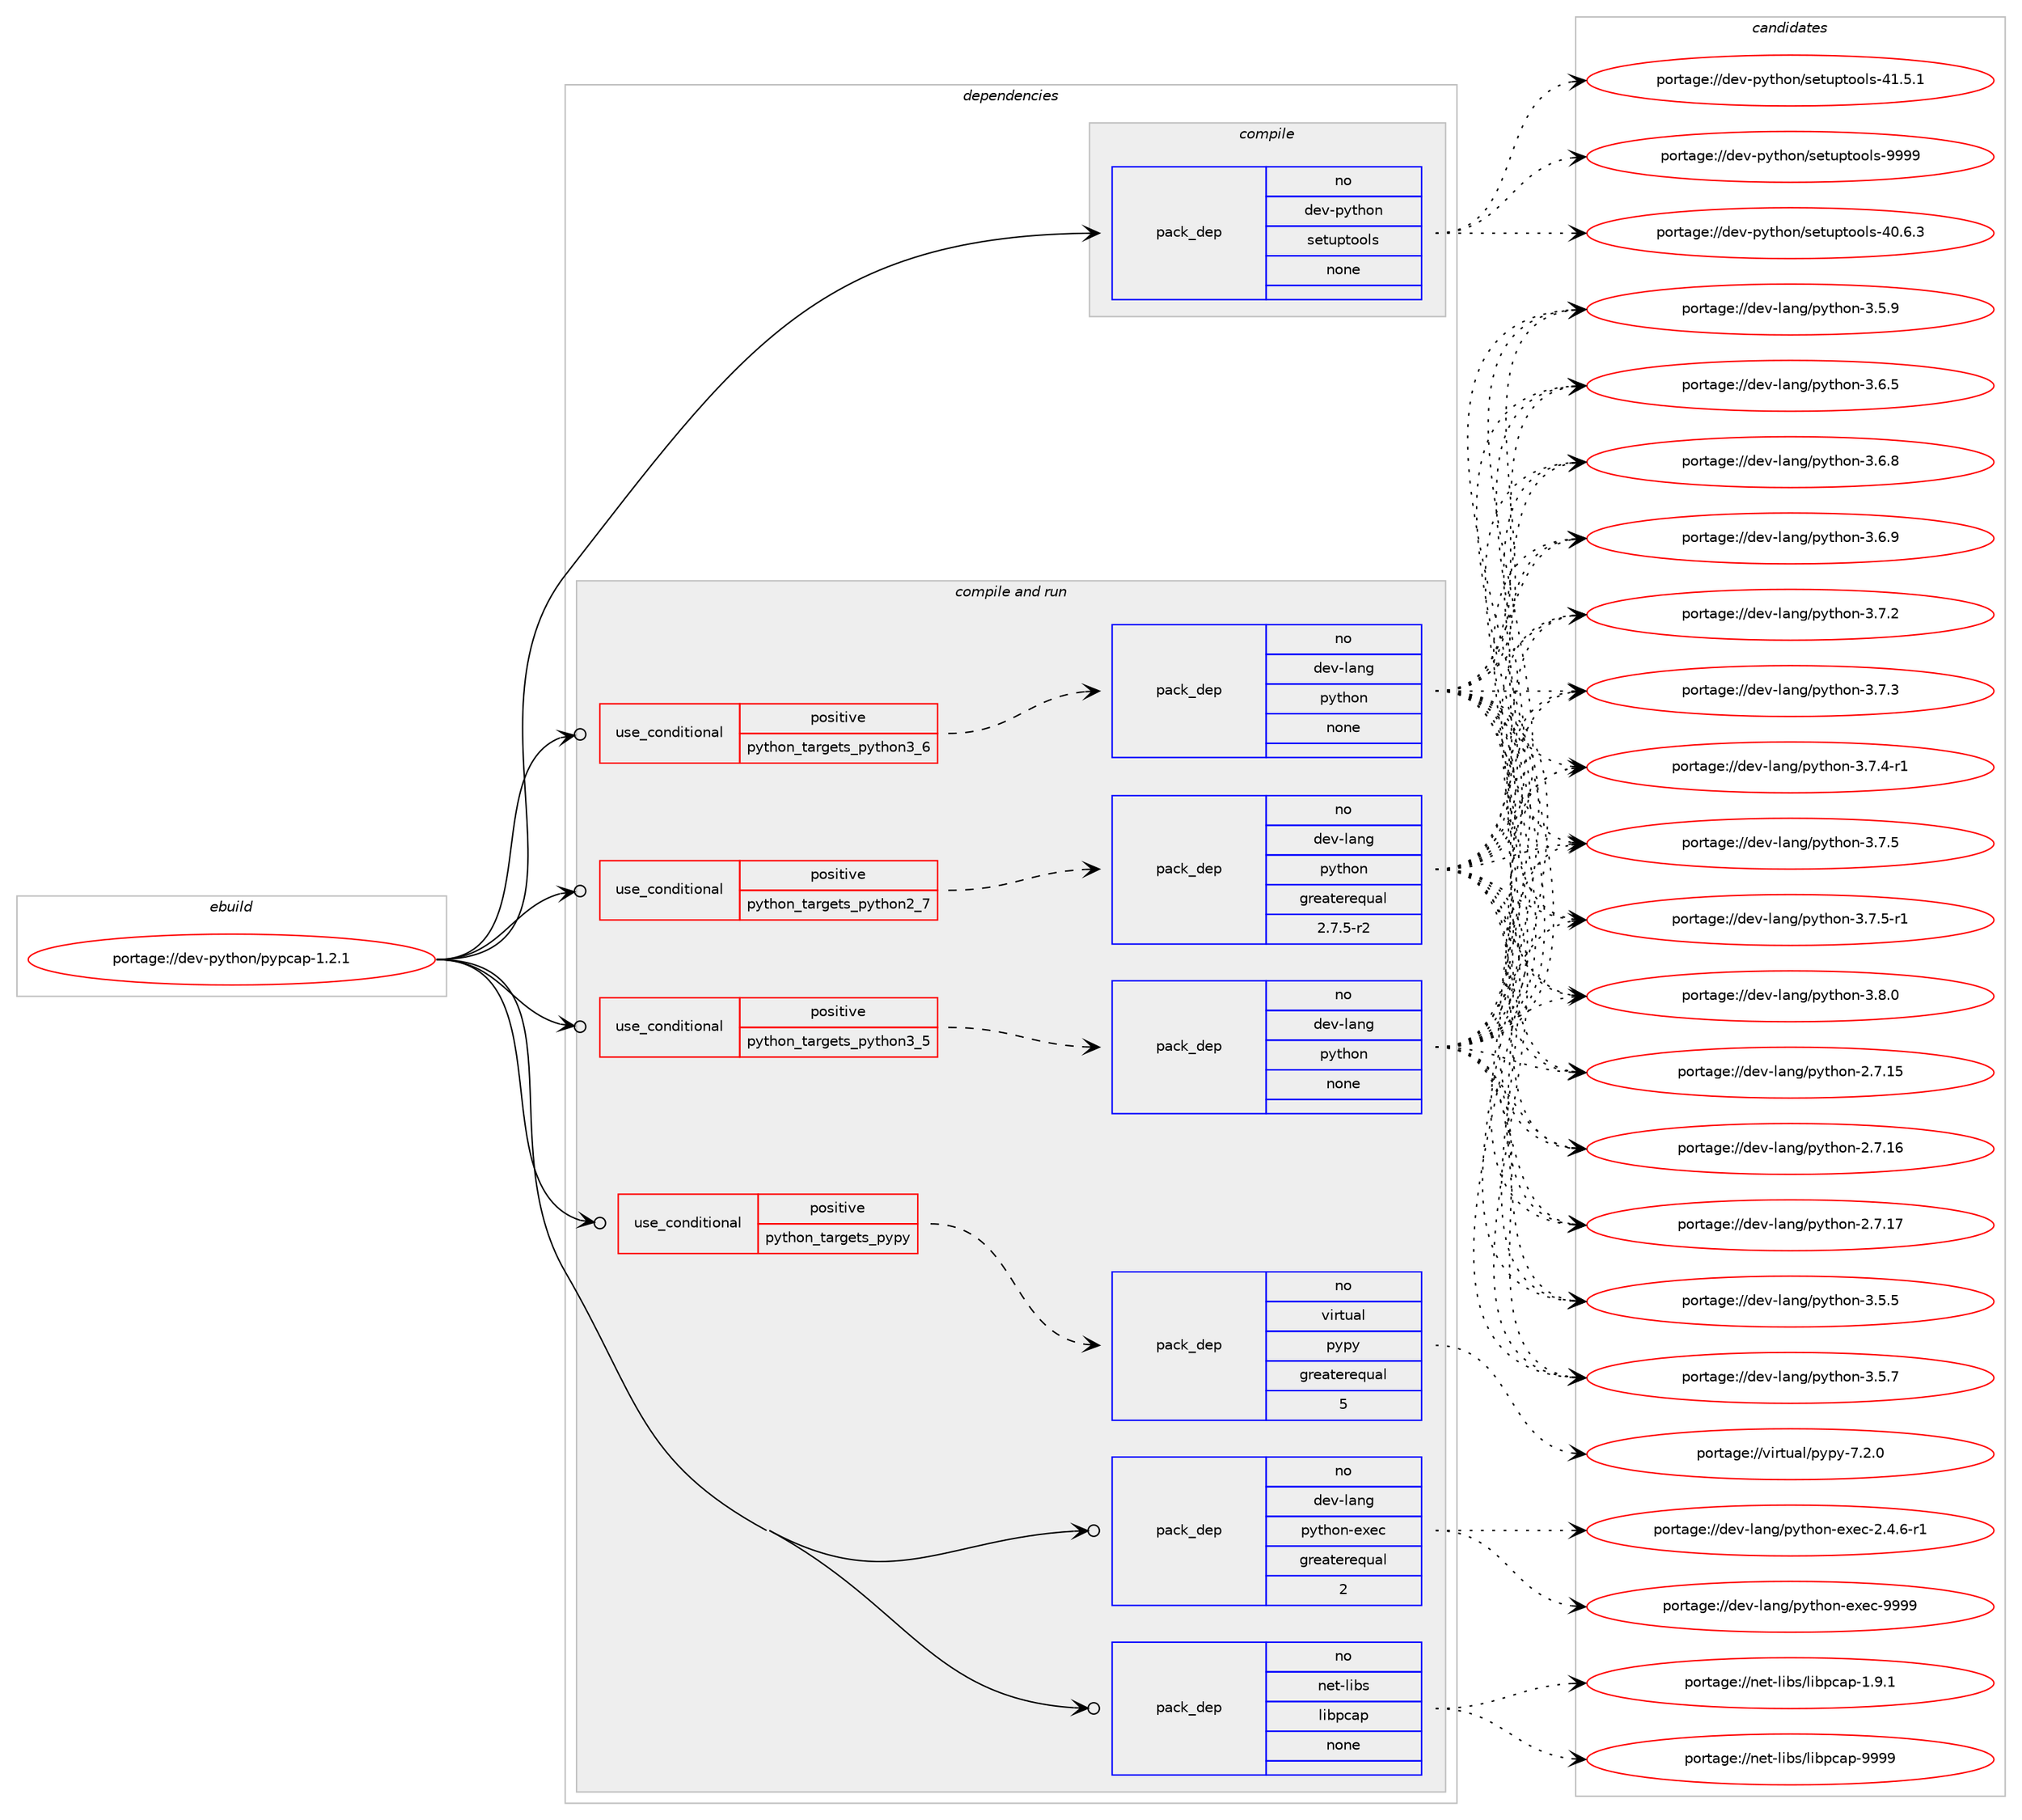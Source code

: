 digraph prolog {

# *************
# Graph options
# *************

newrank=true;
concentrate=true;
compound=true;
graph [rankdir=LR,fontname=Helvetica,fontsize=10,ranksep=1.5];#, ranksep=2.5, nodesep=0.2];
edge  [arrowhead=vee];
node  [fontname=Helvetica,fontsize=10];

# **********
# The ebuild
# **********

subgraph cluster_leftcol {
color=gray;
rank=same;
label=<<i>ebuild</i>>;
id [label="portage://dev-python/pypcap-1.2.1", color=red, width=4, href="../dev-python/pypcap-1.2.1.svg"];
}

# ****************
# The dependencies
# ****************

subgraph cluster_midcol {
color=gray;
label=<<i>dependencies</i>>;
subgraph cluster_compile {
fillcolor="#eeeeee";
style=filled;
label=<<i>compile</i>>;
subgraph pack123511 {
dependency162686 [label=<<TABLE BORDER="0" CELLBORDER="1" CELLSPACING="0" CELLPADDING="4" WIDTH="220"><TR><TD ROWSPAN="6" CELLPADDING="30">pack_dep</TD></TR><TR><TD WIDTH="110">no</TD></TR><TR><TD>dev-python</TD></TR><TR><TD>setuptools</TD></TR><TR><TD>none</TD></TR><TR><TD></TD></TR></TABLE>>, shape=none, color=blue];
}
id:e -> dependency162686:w [weight=20,style="solid",arrowhead="vee"];
}
subgraph cluster_compileandrun {
fillcolor="#eeeeee";
style=filled;
label=<<i>compile and run</i>>;
subgraph cond35805 {
dependency162687 [label=<<TABLE BORDER="0" CELLBORDER="1" CELLSPACING="0" CELLPADDING="4"><TR><TD ROWSPAN="3" CELLPADDING="10">use_conditional</TD></TR><TR><TD>positive</TD></TR><TR><TD>python_targets_pypy</TD></TR></TABLE>>, shape=none, color=red];
subgraph pack123512 {
dependency162688 [label=<<TABLE BORDER="0" CELLBORDER="1" CELLSPACING="0" CELLPADDING="4" WIDTH="220"><TR><TD ROWSPAN="6" CELLPADDING="30">pack_dep</TD></TR><TR><TD WIDTH="110">no</TD></TR><TR><TD>virtual</TD></TR><TR><TD>pypy</TD></TR><TR><TD>greaterequal</TD></TR><TR><TD>5</TD></TR></TABLE>>, shape=none, color=blue];
}
dependency162687:e -> dependency162688:w [weight=20,style="dashed",arrowhead="vee"];
}
id:e -> dependency162687:w [weight=20,style="solid",arrowhead="odotvee"];
subgraph cond35806 {
dependency162689 [label=<<TABLE BORDER="0" CELLBORDER="1" CELLSPACING="0" CELLPADDING="4"><TR><TD ROWSPAN="3" CELLPADDING="10">use_conditional</TD></TR><TR><TD>positive</TD></TR><TR><TD>python_targets_python2_7</TD></TR></TABLE>>, shape=none, color=red];
subgraph pack123513 {
dependency162690 [label=<<TABLE BORDER="0" CELLBORDER="1" CELLSPACING="0" CELLPADDING="4" WIDTH="220"><TR><TD ROWSPAN="6" CELLPADDING="30">pack_dep</TD></TR><TR><TD WIDTH="110">no</TD></TR><TR><TD>dev-lang</TD></TR><TR><TD>python</TD></TR><TR><TD>greaterequal</TD></TR><TR><TD>2.7.5-r2</TD></TR></TABLE>>, shape=none, color=blue];
}
dependency162689:e -> dependency162690:w [weight=20,style="dashed",arrowhead="vee"];
}
id:e -> dependency162689:w [weight=20,style="solid",arrowhead="odotvee"];
subgraph cond35807 {
dependency162691 [label=<<TABLE BORDER="0" CELLBORDER="1" CELLSPACING="0" CELLPADDING="4"><TR><TD ROWSPAN="3" CELLPADDING="10">use_conditional</TD></TR><TR><TD>positive</TD></TR><TR><TD>python_targets_python3_5</TD></TR></TABLE>>, shape=none, color=red];
subgraph pack123514 {
dependency162692 [label=<<TABLE BORDER="0" CELLBORDER="1" CELLSPACING="0" CELLPADDING="4" WIDTH="220"><TR><TD ROWSPAN="6" CELLPADDING="30">pack_dep</TD></TR><TR><TD WIDTH="110">no</TD></TR><TR><TD>dev-lang</TD></TR><TR><TD>python</TD></TR><TR><TD>none</TD></TR><TR><TD></TD></TR></TABLE>>, shape=none, color=blue];
}
dependency162691:e -> dependency162692:w [weight=20,style="dashed",arrowhead="vee"];
}
id:e -> dependency162691:w [weight=20,style="solid",arrowhead="odotvee"];
subgraph cond35808 {
dependency162693 [label=<<TABLE BORDER="0" CELLBORDER="1" CELLSPACING="0" CELLPADDING="4"><TR><TD ROWSPAN="3" CELLPADDING="10">use_conditional</TD></TR><TR><TD>positive</TD></TR><TR><TD>python_targets_python3_6</TD></TR></TABLE>>, shape=none, color=red];
subgraph pack123515 {
dependency162694 [label=<<TABLE BORDER="0" CELLBORDER="1" CELLSPACING="0" CELLPADDING="4" WIDTH="220"><TR><TD ROWSPAN="6" CELLPADDING="30">pack_dep</TD></TR><TR><TD WIDTH="110">no</TD></TR><TR><TD>dev-lang</TD></TR><TR><TD>python</TD></TR><TR><TD>none</TD></TR><TR><TD></TD></TR></TABLE>>, shape=none, color=blue];
}
dependency162693:e -> dependency162694:w [weight=20,style="dashed",arrowhead="vee"];
}
id:e -> dependency162693:w [weight=20,style="solid",arrowhead="odotvee"];
subgraph pack123516 {
dependency162695 [label=<<TABLE BORDER="0" CELLBORDER="1" CELLSPACING="0" CELLPADDING="4" WIDTH="220"><TR><TD ROWSPAN="6" CELLPADDING="30">pack_dep</TD></TR><TR><TD WIDTH="110">no</TD></TR><TR><TD>dev-lang</TD></TR><TR><TD>python-exec</TD></TR><TR><TD>greaterequal</TD></TR><TR><TD>2</TD></TR></TABLE>>, shape=none, color=blue];
}
id:e -> dependency162695:w [weight=20,style="solid",arrowhead="odotvee"];
subgraph pack123517 {
dependency162696 [label=<<TABLE BORDER="0" CELLBORDER="1" CELLSPACING="0" CELLPADDING="4" WIDTH="220"><TR><TD ROWSPAN="6" CELLPADDING="30">pack_dep</TD></TR><TR><TD WIDTH="110">no</TD></TR><TR><TD>net-libs</TD></TR><TR><TD>libpcap</TD></TR><TR><TD>none</TD></TR><TR><TD></TD></TR></TABLE>>, shape=none, color=blue];
}
id:e -> dependency162696:w [weight=20,style="solid",arrowhead="odotvee"];
}
subgraph cluster_run {
fillcolor="#eeeeee";
style=filled;
label=<<i>run</i>>;
}
}

# **************
# The candidates
# **************

subgraph cluster_choices {
rank=same;
color=gray;
label=<<i>candidates</i>>;

subgraph choice123511 {
color=black;
nodesep=1;
choiceportage100101118451121211161041111104711510111611711211611111110811545524846544651 [label="portage://dev-python/setuptools-40.6.3", color=red, width=4,href="../dev-python/setuptools-40.6.3.svg"];
choiceportage100101118451121211161041111104711510111611711211611111110811545524946534649 [label="portage://dev-python/setuptools-41.5.1", color=red, width=4,href="../dev-python/setuptools-41.5.1.svg"];
choiceportage10010111845112121116104111110471151011161171121161111111081154557575757 [label="portage://dev-python/setuptools-9999", color=red, width=4,href="../dev-python/setuptools-9999.svg"];
dependency162686:e -> choiceportage100101118451121211161041111104711510111611711211611111110811545524846544651:w [style=dotted,weight="100"];
dependency162686:e -> choiceportage100101118451121211161041111104711510111611711211611111110811545524946534649:w [style=dotted,weight="100"];
dependency162686:e -> choiceportage10010111845112121116104111110471151011161171121161111111081154557575757:w [style=dotted,weight="100"];
}
subgraph choice123512 {
color=black;
nodesep=1;
choiceportage1181051141161179710847112121112121455546504648 [label="portage://virtual/pypy-7.2.0", color=red, width=4,href="../virtual/pypy-7.2.0.svg"];
dependency162688:e -> choiceportage1181051141161179710847112121112121455546504648:w [style=dotted,weight="100"];
}
subgraph choice123513 {
color=black;
nodesep=1;
choiceportage10010111845108971101034711212111610411111045504655464953 [label="portage://dev-lang/python-2.7.15", color=red, width=4,href="../dev-lang/python-2.7.15.svg"];
choiceportage10010111845108971101034711212111610411111045504655464954 [label="portage://dev-lang/python-2.7.16", color=red, width=4,href="../dev-lang/python-2.7.16.svg"];
choiceportage10010111845108971101034711212111610411111045504655464955 [label="portage://dev-lang/python-2.7.17", color=red, width=4,href="../dev-lang/python-2.7.17.svg"];
choiceportage100101118451089711010347112121116104111110455146534653 [label="portage://dev-lang/python-3.5.5", color=red, width=4,href="../dev-lang/python-3.5.5.svg"];
choiceportage100101118451089711010347112121116104111110455146534655 [label="portage://dev-lang/python-3.5.7", color=red, width=4,href="../dev-lang/python-3.5.7.svg"];
choiceportage100101118451089711010347112121116104111110455146534657 [label="portage://dev-lang/python-3.5.9", color=red, width=4,href="../dev-lang/python-3.5.9.svg"];
choiceportage100101118451089711010347112121116104111110455146544653 [label="portage://dev-lang/python-3.6.5", color=red, width=4,href="../dev-lang/python-3.6.5.svg"];
choiceportage100101118451089711010347112121116104111110455146544656 [label="portage://dev-lang/python-3.6.8", color=red, width=4,href="../dev-lang/python-3.6.8.svg"];
choiceportage100101118451089711010347112121116104111110455146544657 [label="portage://dev-lang/python-3.6.9", color=red, width=4,href="../dev-lang/python-3.6.9.svg"];
choiceportage100101118451089711010347112121116104111110455146554650 [label="portage://dev-lang/python-3.7.2", color=red, width=4,href="../dev-lang/python-3.7.2.svg"];
choiceportage100101118451089711010347112121116104111110455146554651 [label="portage://dev-lang/python-3.7.3", color=red, width=4,href="../dev-lang/python-3.7.3.svg"];
choiceportage1001011184510897110103471121211161041111104551465546524511449 [label="portage://dev-lang/python-3.7.4-r1", color=red, width=4,href="../dev-lang/python-3.7.4-r1.svg"];
choiceportage100101118451089711010347112121116104111110455146554653 [label="portage://dev-lang/python-3.7.5", color=red, width=4,href="../dev-lang/python-3.7.5.svg"];
choiceportage1001011184510897110103471121211161041111104551465546534511449 [label="portage://dev-lang/python-3.7.5-r1", color=red, width=4,href="../dev-lang/python-3.7.5-r1.svg"];
choiceportage100101118451089711010347112121116104111110455146564648 [label="portage://dev-lang/python-3.8.0", color=red, width=4,href="../dev-lang/python-3.8.0.svg"];
dependency162690:e -> choiceportage10010111845108971101034711212111610411111045504655464953:w [style=dotted,weight="100"];
dependency162690:e -> choiceportage10010111845108971101034711212111610411111045504655464954:w [style=dotted,weight="100"];
dependency162690:e -> choiceportage10010111845108971101034711212111610411111045504655464955:w [style=dotted,weight="100"];
dependency162690:e -> choiceportage100101118451089711010347112121116104111110455146534653:w [style=dotted,weight="100"];
dependency162690:e -> choiceportage100101118451089711010347112121116104111110455146534655:w [style=dotted,weight="100"];
dependency162690:e -> choiceportage100101118451089711010347112121116104111110455146534657:w [style=dotted,weight="100"];
dependency162690:e -> choiceportage100101118451089711010347112121116104111110455146544653:w [style=dotted,weight="100"];
dependency162690:e -> choiceportage100101118451089711010347112121116104111110455146544656:w [style=dotted,weight="100"];
dependency162690:e -> choiceportage100101118451089711010347112121116104111110455146544657:w [style=dotted,weight="100"];
dependency162690:e -> choiceportage100101118451089711010347112121116104111110455146554650:w [style=dotted,weight="100"];
dependency162690:e -> choiceportage100101118451089711010347112121116104111110455146554651:w [style=dotted,weight="100"];
dependency162690:e -> choiceportage1001011184510897110103471121211161041111104551465546524511449:w [style=dotted,weight="100"];
dependency162690:e -> choiceportage100101118451089711010347112121116104111110455146554653:w [style=dotted,weight="100"];
dependency162690:e -> choiceportage1001011184510897110103471121211161041111104551465546534511449:w [style=dotted,weight="100"];
dependency162690:e -> choiceportage100101118451089711010347112121116104111110455146564648:w [style=dotted,weight="100"];
}
subgraph choice123514 {
color=black;
nodesep=1;
choiceportage10010111845108971101034711212111610411111045504655464953 [label="portage://dev-lang/python-2.7.15", color=red, width=4,href="../dev-lang/python-2.7.15.svg"];
choiceportage10010111845108971101034711212111610411111045504655464954 [label="portage://dev-lang/python-2.7.16", color=red, width=4,href="../dev-lang/python-2.7.16.svg"];
choiceportage10010111845108971101034711212111610411111045504655464955 [label="portage://dev-lang/python-2.7.17", color=red, width=4,href="../dev-lang/python-2.7.17.svg"];
choiceportage100101118451089711010347112121116104111110455146534653 [label="portage://dev-lang/python-3.5.5", color=red, width=4,href="../dev-lang/python-3.5.5.svg"];
choiceportage100101118451089711010347112121116104111110455146534655 [label="portage://dev-lang/python-3.5.7", color=red, width=4,href="../dev-lang/python-3.5.7.svg"];
choiceportage100101118451089711010347112121116104111110455146534657 [label="portage://dev-lang/python-3.5.9", color=red, width=4,href="../dev-lang/python-3.5.9.svg"];
choiceportage100101118451089711010347112121116104111110455146544653 [label="portage://dev-lang/python-3.6.5", color=red, width=4,href="../dev-lang/python-3.6.5.svg"];
choiceportage100101118451089711010347112121116104111110455146544656 [label="portage://dev-lang/python-3.6.8", color=red, width=4,href="../dev-lang/python-3.6.8.svg"];
choiceportage100101118451089711010347112121116104111110455146544657 [label="portage://dev-lang/python-3.6.9", color=red, width=4,href="../dev-lang/python-3.6.9.svg"];
choiceportage100101118451089711010347112121116104111110455146554650 [label="portage://dev-lang/python-3.7.2", color=red, width=4,href="../dev-lang/python-3.7.2.svg"];
choiceportage100101118451089711010347112121116104111110455146554651 [label="portage://dev-lang/python-3.7.3", color=red, width=4,href="../dev-lang/python-3.7.3.svg"];
choiceportage1001011184510897110103471121211161041111104551465546524511449 [label="portage://dev-lang/python-3.7.4-r1", color=red, width=4,href="../dev-lang/python-3.7.4-r1.svg"];
choiceportage100101118451089711010347112121116104111110455146554653 [label="portage://dev-lang/python-3.7.5", color=red, width=4,href="../dev-lang/python-3.7.5.svg"];
choiceportage1001011184510897110103471121211161041111104551465546534511449 [label="portage://dev-lang/python-3.7.5-r1", color=red, width=4,href="../dev-lang/python-3.7.5-r1.svg"];
choiceportage100101118451089711010347112121116104111110455146564648 [label="portage://dev-lang/python-3.8.0", color=red, width=4,href="../dev-lang/python-3.8.0.svg"];
dependency162692:e -> choiceportage10010111845108971101034711212111610411111045504655464953:w [style=dotted,weight="100"];
dependency162692:e -> choiceportage10010111845108971101034711212111610411111045504655464954:w [style=dotted,weight="100"];
dependency162692:e -> choiceportage10010111845108971101034711212111610411111045504655464955:w [style=dotted,weight="100"];
dependency162692:e -> choiceportage100101118451089711010347112121116104111110455146534653:w [style=dotted,weight="100"];
dependency162692:e -> choiceportage100101118451089711010347112121116104111110455146534655:w [style=dotted,weight="100"];
dependency162692:e -> choiceportage100101118451089711010347112121116104111110455146534657:w [style=dotted,weight="100"];
dependency162692:e -> choiceportage100101118451089711010347112121116104111110455146544653:w [style=dotted,weight="100"];
dependency162692:e -> choiceportage100101118451089711010347112121116104111110455146544656:w [style=dotted,weight="100"];
dependency162692:e -> choiceportage100101118451089711010347112121116104111110455146544657:w [style=dotted,weight="100"];
dependency162692:e -> choiceportage100101118451089711010347112121116104111110455146554650:w [style=dotted,weight="100"];
dependency162692:e -> choiceportage100101118451089711010347112121116104111110455146554651:w [style=dotted,weight="100"];
dependency162692:e -> choiceportage1001011184510897110103471121211161041111104551465546524511449:w [style=dotted,weight="100"];
dependency162692:e -> choiceportage100101118451089711010347112121116104111110455146554653:w [style=dotted,weight="100"];
dependency162692:e -> choiceportage1001011184510897110103471121211161041111104551465546534511449:w [style=dotted,weight="100"];
dependency162692:e -> choiceportage100101118451089711010347112121116104111110455146564648:w [style=dotted,weight="100"];
}
subgraph choice123515 {
color=black;
nodesep=1;
choiceportage10010111845108971101034711212111610411111045504655464953 [label="portage://dev-lang/python-2.7.15", color=red, width=4,href="../dev-lang/python-2.7.15.svg"];
choiceportage10010111845108971101034711212111610411111045504655464954 [label="portage://dev-lang/python-2.7.16", color=red, width=4,href="../dev-lang/python-2.7.16.svg"];
choiceportage10010111845108971101034711212111610411111045504655464955 [label="portage://dev-lang/python-2.7.17", color=red, width=4,href="../dev-lang/python-2.7.17.svg"];
choiceportage100101118451089711010347112121116104111110455146534653 [label="portage://dev-lang/python-3.5.5", color=red, width=4,href="../dev-lang/python-3.5.5.svg"];
choiceportage100101118451089711010347112121116104111110455146534655 [label="portage://dev-lang/python-3.5.7", color=red, width=4,href="../dev-lang/python-3.5.7.svg"];
choiceportage100101118451089711010347112121116104111110455146534657 [label="portage://dev-lang/python-3.5.9", color=red, width=4,href="../dev-lang/python-3.5.9.svg"];
choiceportage100101118451089711010347112121116104111110455146544653 [label="portage://dev-lang/python-3.6.5", color=red, width=4,href="../dev-lang/python-3.6.5.svg"];
choiceportage100101118451089711010347112121116104111110455146544656 [label="portage://dev-lang/python-3.6.8", color=red, width=4,href="../dev-lang/python-3.6.8.svg"];
choiceportage100101118451089711010347112121116104111110455146544657 [label="portage://dev-lang/python-3.6.9", color=red, width=4,href="../dev-lang/python-3.6.9.svg"];
choiceportage100101118451089711010347112121116104111110455146554650 [label="portage://dev-lang/python-3.7.2", color=red, width=4,href="../dev-lang/python-3.7.2.svg"];
choiceportage100101118451089711010347112121116104111110455146554651 [label="portage://dev-lang/python-3.7.3", color=red, width=4,href="../dev-lang/python-3.7.3.svg"];
choiceportage1001011184510897110103471121211161041111104551465546524511449 [label="portage://dev-lang/python-3.7.4-r1", color=red, width=4,href="../dev-lang/python-3.7.4-r1.svg"];
choiceportage100101118451089711010347112121116104111110455146554653 [label="portage://dev-lang/python-3.7.5", color=red, width=4,href="../dev-lang/python-3.7.5.svg"];
choiceportage1001011184510897110103471121211161041111104551465546534511449 [label="portage://dev-lang/python-3.7.5-r1", color=red, width=4,href="../dev-lang/python-3.7.5-r1.svg"];
choiceportage100101118451089711010347112121116104111110455146564648 [label="portage://dev-lang/python-3.8.0", color=red, width=4,href="../dev-lang/python-3.8.0.svg"];
dependency162694:e -> choiceportage10010111845108971101034711212111610411111045504655464953:w [style=dotted,weight="100"];
dependency162694:e -> choiceportage10010111845108971101034711212111610411111045504655464954:w [style=dotted,weight="100"];
dependency162694:e -> choiceportage10010111845108971101034711212111610411111045504655464955:w [style=dotted,weight="100"];
dependency162694:e -> choiceportage100101118451089711010347112121116104111110455146534653:w [style=dotted,weight="100"];
dependency162694:e -> choiceportage100101118451089711010347112121116104111110455146534655:w [style=dotted,weight="100"];
dependency162694:e -> choiceportage100101118451089711010347112121116104111110455146534657:w [style=dotted,weight="100"];
dependency162694:e -> choiceportage100101118451089711010347112121116104111110455146544653:w [style=dotted,weight="100"];
dependency162694:e -> choiceportage100101118451089711010347112121116104111110455146544656:w [style=dotted,weight="100"];
dependency162694:e -> choiceportage100101118451089711010347112121116104111110455146544657:w [style=dotted,weight="100"];
dependency162694:e -> choiceportage100101118451089711010347112121116104111110455146554650:w [style=dotted,weight="100"];
dependency162694:e -> choiceportage100101118451089711010347112121116104111110455146554651:w [style=dotted,weight="100"];
dependency162694:e -> choiceportage1001011184510897110103471121211161041111104551465546524511449:w [style=dotted,weight="100"];
dependency162694:e -> choiceportage100101118451089711010347112121116104111110455146554653:w [style=dotted,weight="100"];
dependency162694:e -> choiceportage1001011184510897110103471121211161041111104551465546534511449:w [style=dotted,weight="100"];
dependency162694:e -> choiceportage100101118451089711010347112121116104111110455146564648:w [style=dotted,weight="100"];
}
subgraph choice123516 {
color=black;
nodesep=1;
choiceportage10010111845108971101034711212111610411111045101120101994550465246544511449 [label="portage://dev-lang/python-exec-2.4.6-r1", color=red, width=4,href="../dev-lang/python-exec-2.4.6-r1.svg"];
choiceportage10010111845108971101034711212111610411111045101120101994557575757 [label="portage://dev-lang/python-exec-9999", color=red, width=4,href="../dev-lang/python-exec-9999.svg"];
dependency162695:e -> choiceportage10010111845108971101034711212111610411111045101120101994550465246544511449:w [style=dotted,weight="100"];
dependency162695:e -> choiceportage10010111845108971101034711212111610411111045101120101994557575757:w [style=dotted,weight="100"];
}
subgraph choice123517 {
color=black;
nodesep=1;
choiceportage110101116451081059811547108105981129997112454946574649 [label="portage://net-libs/libpcap-1.9.1", color=red, width=4,href="../net-libs/libpcap-1.9.1.svg"];
choiceportage1101011164510810598115471081059811299971124557575757 [label="portage://net-libs/libpcap-9999", color=red, width=4,href="../net-libs/libpcap-9999.svg"];
dependency162696:e -> choiceportage110101116451081059811547108105981129997112454946574649:w [style=dotted,weight="100"];
dependency162696:e -> choiceportage1101011164510810598115471081059811299971124557575757:w [style=dotted,weight="100"];
}
}

}
